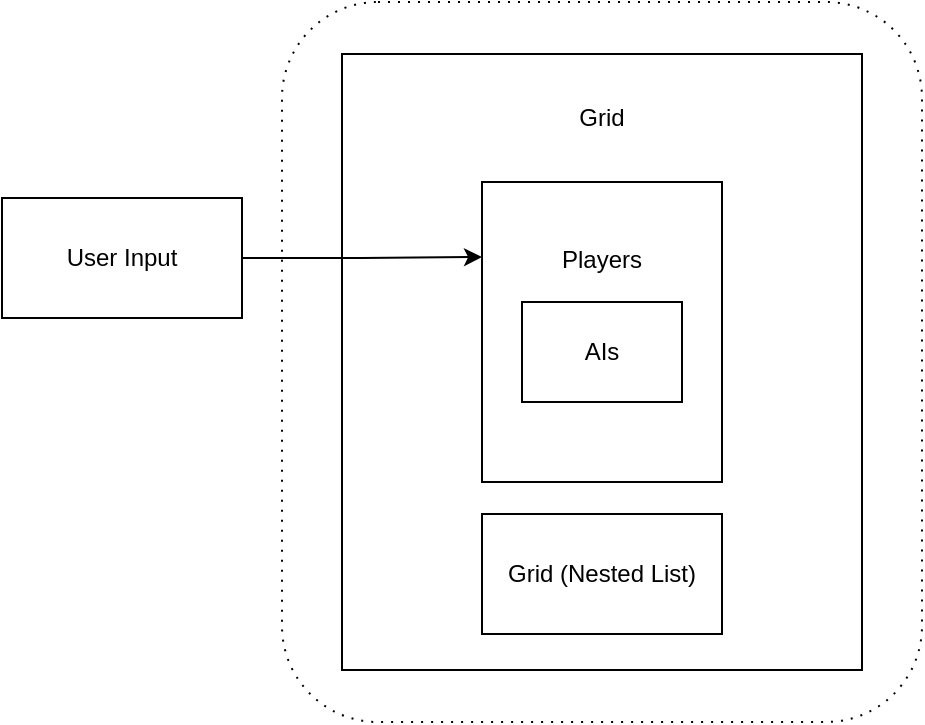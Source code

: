 <mxfile version="21.3.8" type="device">
  <diagram name="Page-1" id="Rw3zpymY9HejbE1gYEkG">
    <mxGraphModel dx="606" dy="658" grid="0" gridSize="10" guides="1" tooltips="1" connect="1" arrows="1" fold="1" page="1" pageScale="1" pageWidth="850" pageHeight="1100" math="0" shadow="0">
      <root>
        <mxCell id="0" />
        <mxCell id="1" parent="0" />
        <mxCell id="iXxomeSpusyKiIhvhr7H-2" value="" style="rounded=1;whiteSpace=wrap;html=1;dashed=1;dashPattern=1 4;" vertex="1" parent="1">
          <mxGeometry x="160" y="80" width="320" height="360" as="geometry" />
        </mxCell>
        <mxCell id="iXxomeSpusyKiIhvhr7H-4" value="Grid&lt;br&gt;&lt;br&gt;&lt;br&gt;&lt;br&gt;&lt;br&gt;&lt;br&gt;&lt;br&gt;&lt;br&gt;&lt;br&gt;&lt;br&gt;&lt;br&gt;&lt;br&gt;&lt;br&gt;&lt;br&gt;&lt;br&gt;&lt;br&gt;&lt;br&gt;&lt;br&gt;" style="rounded=0;whiteSpace=wrap;html=1;" vertex="1" parent="1">
          <mxGeometry x="190" y="106" width="260" height="308" as="geometry" />
        </mxCell>
        <mxCell id="iXxomeSpusyKiIhvhr7H-6" style="edgeStyle=orthogonalEdgeStyle;rounded=0;orthogonalLoop=1;jettySize=auto;html=1;entryX=0;entryY=0.25;entryDx=0;entryDy=0;" edge="1" parent="1" source="iXxomeSpusyKiIhvhr7H-1" target="iXxomeSpusyKiIhvhr7H-3">
          <mxGeometry relative="1" as="geometry" />
        </mxCell>
        <mxCell id="iXxomeSpusyKiIhvhr7H-1" value="User Input" style="rounded=0;whiteSpace=wrap;html=1;" vertex="1" parent="1">
          <mxGeometry x="20" y="178" width="120" height="60" as="geometry" />
        </mxCell>
        <mxCell id="iXxomeSpusyKiIhvhr7H-3" value="Players&lt;br&gt;&lt;br&gt;&lt;br&gt;&lt;br&gt;&lt;br&gt;&lt;br&gt;" style="rounded=0;whiteSpace=wrap;html=1;" vertex="1" parent="1">
          <mxGeometry x="260" y="170" width="120" height="150" as="geometry" />
        </mxCell>
        <mxCell id="iXxomeSpusyKiIhvhr7H-5" value="AIs" style="rounded=0;whiteSpace=wrap;html=1;" vertex="1" parent="1">
          <mxGeometry x="280" y="230" width="80" height="50" as="geometry" />
        </mxCell>
        <mxCell id="iXxomeSpusyKiIhvhr7H-7" value="Grid (Nested List)" style="rounded=0;whiteSpace=wrap;html=1;" vertex="1" parent="1">
          <mxGeometry x="260" y="336" width="120" height="60" as="geometry" />
        </mxCell>
      </root>
    </mxGraphModel>
  </diagram>
</mxfile>
